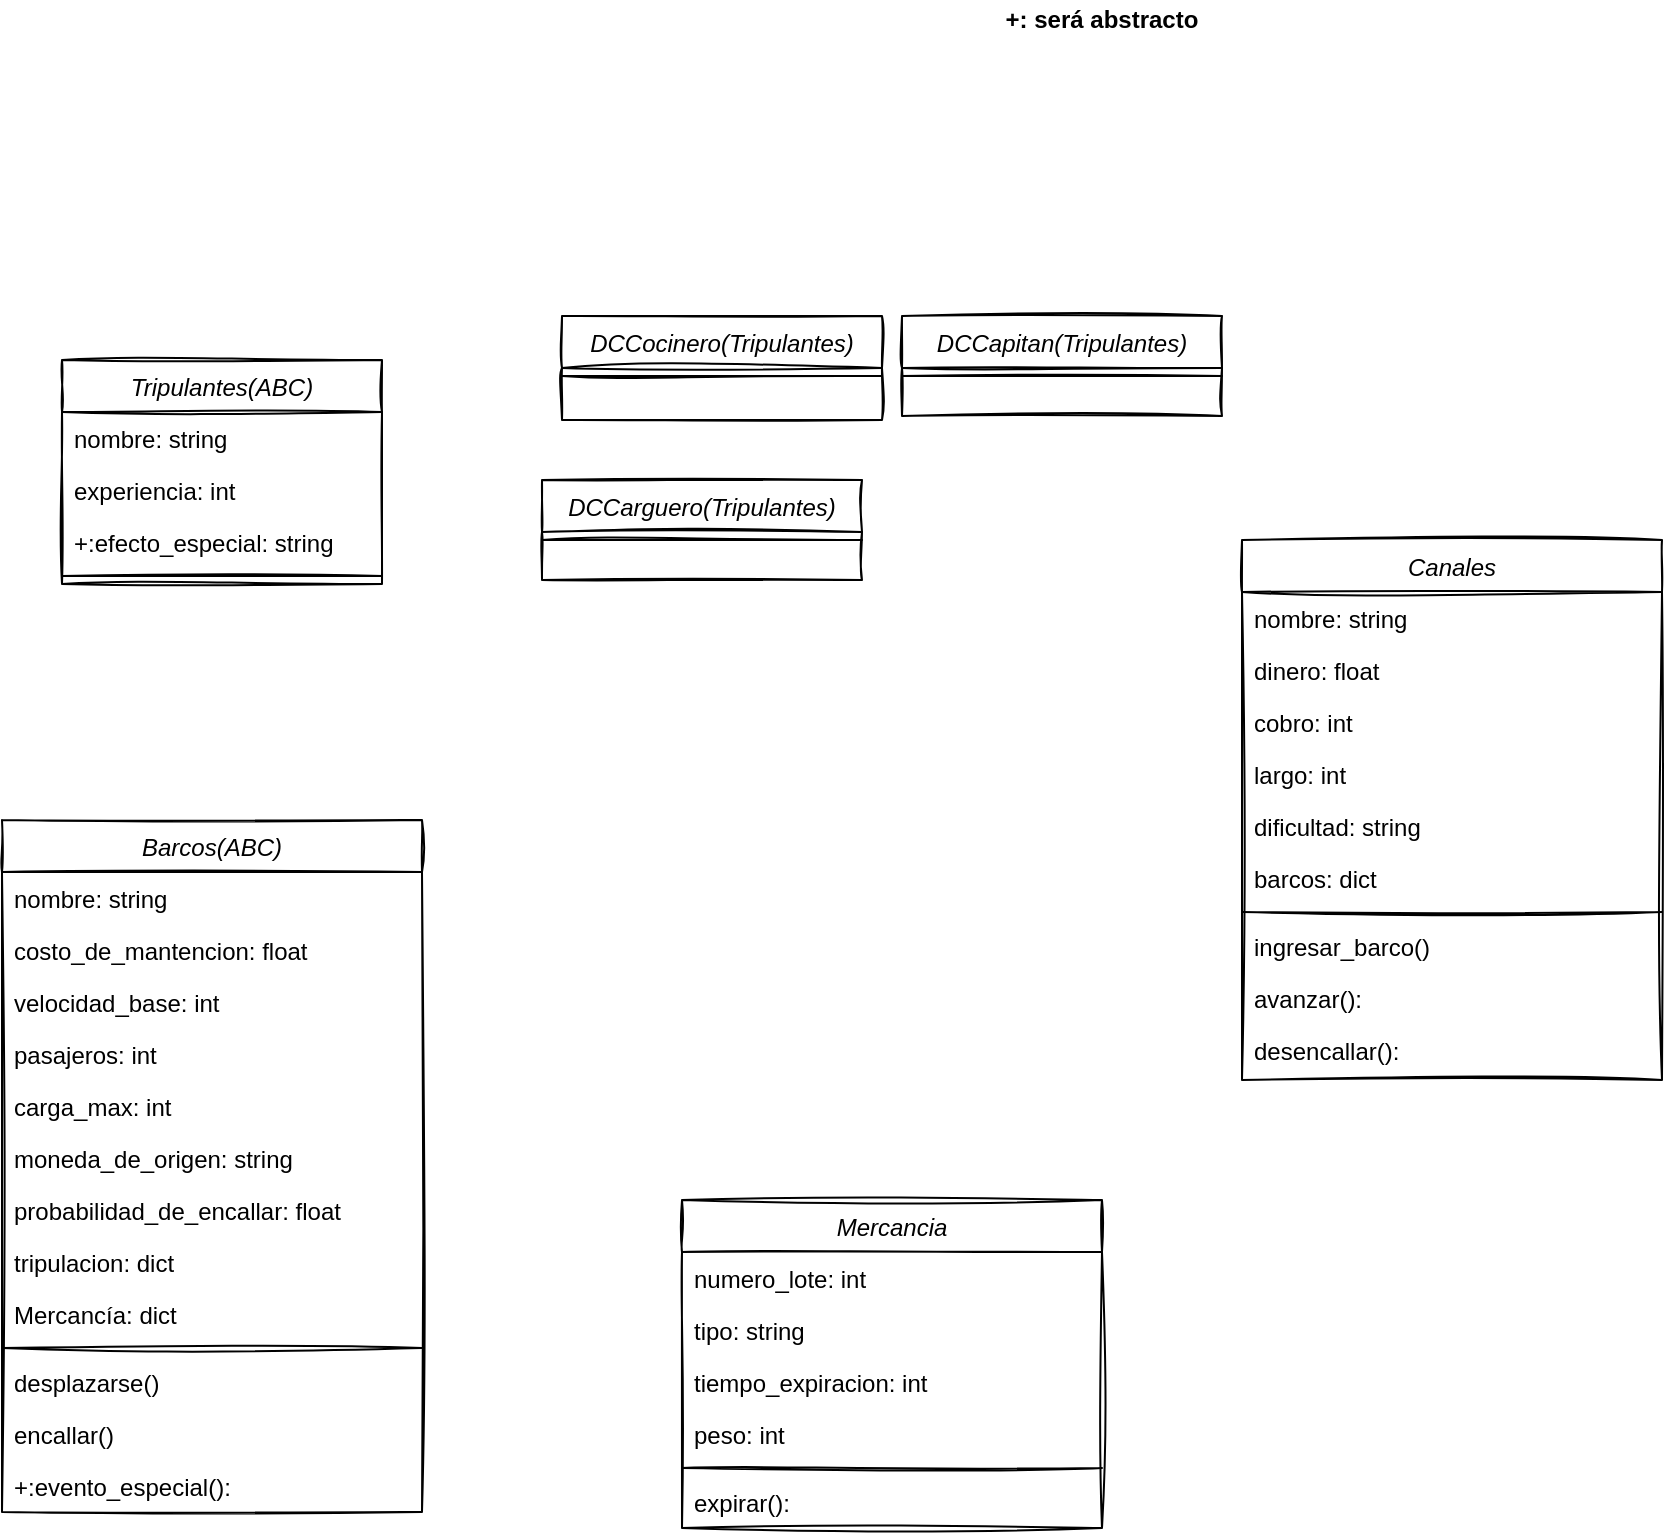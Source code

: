 <mxfile version="14.5.7" type="github">
  <diagram id="C5RBs43oDa-KdzZeNtuy" name="Page-1">
    <mxGraphModel dx="1468" dy="836" grid="1" gridSize="10" guides="1" tooltips="1" connect="1" arrows="1" fold="1" page="1" pageScale="1" pageWidth="827" pageHeight="1169" math="0" shadow="0">
      <root>
        <mxCell id="WIyWlLk6GJQsqaUBKTNV-0" />
        <mxCell id="WIyWlLk6GJQsqaUBKTNV-1" parent="WIyWlLk6GJQsqaUBKTNV-0" />
        <mxCell id="zkfFHV4jXpPFQw0GAbJ--0" value="Barcos(ABC)" style="swimlane;fontStyle=2;align=center;verticalAlign=top;childLayout=stackLayout;horizontal=1;startSize=26;horizontalStack=0;resizeParent=1;resizeLast=0;collapsible=1;marginBottom=0;rounded=0;shadow=0;strokeWidth=1;sketch=1;" parent="WIyWlLk6GJQsqaUBKTNV-1" vertex="1">
          <mxGeometry x="50" y="440" width="210" height="346" as="geometry">
            <mxRectangle x="220" y="120" width="160" height="26" as="alternateBounds" />
          </mxGeometry>
        </mxCell>
        <mxCell id="zkfFHV4jXpPFQw0GAbJ--1" value="nombre: string" style="text;align=left;verticalAlign=top;spacingLeft=4;spacingRight=4;overflow=hidden;rotatable=0;points=[[0,0.5],[1,0.5]];portConstraint=eastwest;sketch=1;" parent="zkfFHV4jXpPFQw0GAbJ--0" vertex="1">
          <mxGeometry y="26" width="210" height="26" as="geometry" />
        </mxCell>
        <mxCell id="IKZnwQnQ5U1V80NzmOC9-25" value="costo_de_mantencion: float" style="text;align=left;verticalAlign=top;spacingLeft=4;spacingRight=4;overflow=hidden;rotatable=0;points=[[0,0.5],[1,0.5]];portConstraint=eastwest;rounded=0;shadow=0;html=0;sketch=1;" vertex="1" parent="zkfFHV4jXpPFQw0GAbJ--0">
          <mxGeometry y="52" width="210" height="26" as="geometry" />
        </mxCell>
        <mxCell id="zkfFHV4jXpPFQw0GAbJ--2" value="velocidad_base: int&#xa;" style="text;align=left;verticalAlign=top;spacingLeft=4;spacingRight=4;overflow=hidden;rotatable=0;points=[[0,0.5],[1,0.5]];portConstraint=eastwest;rounded=0;shadow=0;html=0;sketch=1;" parent="zkfFHV4jXpPFQw0GAbJ--0" vertex="1">
          <mxGeometry y="78" width="210" height="26" as="geometry" />
        </mxCell>
        <mxCell id="IKZnwQnQ5U1V80NzmOC9-27" value="pasajeros: int&#xa;" style="text;align=left;verticalAlign=top;spacingLeft=4;spacingRight=4;overflow=hidden;rotatable=0;points=[[0,0.5],[1,0.5]];portConstraint=eastwest;rounded=0;shadow=0;html=0;sketch=1;" vertex="1" parent="zkfFHV4jXpPFQw0GAbJ--0">
          <mxGeometry y="104" width="210" height="26" as="geometry" />
        </mxCell>
        <mxCell id="IKZnwQnQ5U1V80NzmOC9-24" value="carga_max: int" style="text;align=left;verticalAlign=top;spacingLeft=4;spacingRight=4;overflow=hidden;rotatable=0;points=[[0,0.5],[1,0.5]];portConstraint=eastwest;rounded=0;shadow=0;html=0;sketch=1;" vertex="1" parent="zkfFHV4jXpPFQw0GAbJ--0">
          <mxGeometry y="130" width="210" height="26" as="geometry" />
        </mxCell>
        <mxCell id="IKZnwQnQ5U1V80NzmOC9-28" value="moneda_de_origen: string" style="text;align=left;verticalAlign=top;spacingLeft=4;spacingRight=4;overflow=hidden;rotatable=0;points=[[0,0.5],[1,0.5]];portConstraint=eastwest;rounded=0;shadow=0;html=0;sketch=1;" vertex="1" parent="zkfFHV4jXpPFQw0GAbJ--0">
          <mxGeometry y="156" width="210" height="26" as="geometry" />
        </mxCell>
        <mxCell id="IKZnwQnQ5U1V80NzmOC9-30" value="probabilidad_de_encallar: float" style="text;align=left;verticalAlign=top;spacingLeft=4;spacingRight=4;overflow=hidden;rotatable=0;points=[[0,0.5],[1,0.5]];portConstraint=eastwest;rounded=0;shadow=0;html=0;sketch=1;" vertex="1" parent="zkfFHV4jXpPFQw0GAbJ--0">
          <mxGeometry y="182" width="210" height="26" as="geometry" />
        </mxCell>
        <mxCell id="IKZnwQnQ5U1V80NzmOC9-29" value="tripulacion: dict" style="text;align=left;verticalAlign=top;spacingLeft=4;spacingRight=4;overflow=hidden;rotatable=0;points=[[0,0.5],[1,0.5]];portConstraint=eastwest;rounded=0;shadow=0;html=0;sketch=1;" vertex="1" parent="zkfFHV4jXpPFQw0GAbJ--0">
          <mxGeometry y="208" width="210" height="26" as="geometry" />
        </mxCell>
        <mxCell id="IKZnwQnQ5U1V80NzmOC9-31" value="Mercancía: dict" style="text;align=left;verticalAlign=top;spacingLeft=4;spacingRight=4;overflow=hidden;rotatable=0;points=[[0,0.5],[1,0.5]];portConstraint=eastwest;rounded=0;shadow=0;html=0;sketch=1;" vertex="1" parent="zkfFHV4jXpPFQw0GAbJ--0">
          <mxGeometry y="234" width="210" height="26" as="geometry" />
        </mxCell>
        <mxCell id="zkfFHV4jXpPFQw0GAbJ--4" value="" style="line;html=1;strokeWidth=1;align=left;verticalAlign=middle;spacingTop=-1;spacingLeft=3;spacingRight=3;rotatable=0;labelPosition=right;points=[];portConstraint=eastwest;sketch=1;" parent="zkfFHV4jXpPFQw0GAbJ--0" vertex="1">
          <mxGeometry y="260" width="210" height="8" as="geometry" />
        </mxCell>
        <mxCell id="zkfFHV4jXpPFQw0GAbJ--5" value="desplazarse()" style="text;align=left;verticalAlign=top;spacingLeft=4;spacingRight=4;overflow=hidden;rotatable=0;points=[[0,0.5],[1,0.5]];portConstraint=eastwest;sketch=1;" parent="zkfFHV4jXpPFQw0GAbJ--0" vertex="1">
          <mxGeometry y="268" width="210" height="26" as="geometry" />
        </mxCell>
        <mxCell id="IKZnwQnQ5U1V80NzmOC9-32" value="encallar()" style="text;align=left;verticalAlign=top;spacingLeft=4;spacingRight=4;overflow=hidden;rotatable=0;points=[[0,0.5],[1,0.5]];portConstraint=eastwest;sketch=1;" vertex="1" parent="zkfFHV4jXpPFQw0GAbJ--0">
          <mxGeometry y="294" width="210" height="26" as="geometry" />
        </mxCell>
        <mxCell id="IKZnwQnQ5U1V80NzmOC9-34" value="+:evento_especial():" style="text;align=left;verticalAlign=top;spacingLeft=4;spacingRight=4;overflow=hidden;rotatable=0;points=[[0,0.5],[1,0.5]];portConstraint=eastwest;sketch=1;" vertex="1" parent="zkfFHV4jXpPFQw0GAbJ--0">
          <mxGeometry y="320" width="210" height="26" as="geometry" />
        </mxCell>
        <mxCell id="IKZnwQnQ5U1V80NzmOC9-1" value="Tripulantes(ABC)" style="swimlane;fontStyle=2;align=center;verticalAlign=top;childLayout=stackLayout;horizontal=1;startSize=26;horizontalStack=0;resizeParent=1;resizeLast=0;collapsible=1;marginBottom=0;rounded=0;shadow=0;strokeWidth=1;sketch=1;" vertex="1" parent="WIyWlLk6GJQsqaUBKTNV-1">
          <mxGeometry x="80" y="210" width="160" height="112" as="geometry">
            <mxRectangle x="220" y="120" width="160" height="26" as="alternateBounds" />
          </mxGeometry>
        </mxCell>
        <mxCell id="IKZnwQnQ5U1V80NzmOC9-2" value="nombre: string " style="text;align=left;verticalAlign=top;spacingLeft=4;spacingRight=4;overflow=hidden;rotatable=0;points=[[0,0.5],[1,0.5]];portConstraint=eastwest;sketch=1;" vertex="1" parent="IKZnwQnQ5U1V80NzmOC9-1">
          <mxGeometry y="26" width="160" height="26" as="geometry" />
        </mxCell>
        <mxCell id="IKZnwQnQ5U1V80NzmOC9-3" value="experiencia: int " style="text;align=left;verticalAlign=top;spacingLeft=4;spacingRight=4;overflow=hidden;rotatable=0;points=[[0,0.5],[1,0.5]];portConstraint=eastwest;rounded=0;shadow=0;html=0;sketch=1;" vertex="1" parent="IKZnwQnQ5U1V80NzmOC9-1">
          <mxGeometry y="52" width="160" height="26" as="geometry" />
        </mxCell>
        <mxCell id="IKZnwQnQ5U1V80NzmOC9-38" value="+:efecto_especial: string " style="text;align=left;verticalAlign=top;spacingLeft=4;spacingRight=4;overflow=hidden;rotatable=0;points=[[0,0.5],[1,0.5]];portConstraint=eastwest;rounded=0;shadow=0;html=0;sketch=1;" vertex="1" parent="IKZnwQnQ5U1V80NzmOC9-1">
          <mxGeometry y="78" width="160" height="26" as="geometry" />
        </mxCell>
        <mxCell id="IKZnwQnQ5U1V80NzmOC9-4" value="" style="line;html=1;strokeWidth=1;align=left;verticalAlign=middle;spacingTop=-1;spacingLeft=3;spacingRight=3;rotatable=0;labelPosition=right;points=[];portConstraint=eastwest;sketch=1;" vertex="1" parent="IKZnwQnQ5U1V80NzmOC9-1">
          <mxGeometry y="104" width="160" height="8" as="geometry" />
        </mxCell>
        <mxCell id="IKZnwQnQ5U1V80NzmOC9-35" value="&lt;b&gt;+: será abstracto&lt;/b&gt;" style="text;html=1;strokeColor=none;fillColor=none;align=center;verticalAlign=middle;whiteSpace=wrap;rounded=0;sketch=1;" vertex="1" parent="WIyWlLk6GJQsqaUBKTNV-1">
          <mxGeometry x="490" y="30" width="220" height="20" as="geometry" />
        </mxCell>
        <mxCell id="IKZnwQnQ5U1V80NzmOC9-39" value="Canales" style="swimlane;fontStyle=2;align=center;verticalAlign=top;childLayout=stackLayout;horizontal=1;startSize=26;horizontalStack=0;resizeParent=1;resizeLast=0;collapsible=1;marginBottom=0;rounded=0;shadow=0;strokeWidth=1;sketch=1;" vertex="1" parent="WIyWlLk6GJQsqaUBKTNV-1">
          <mxGeometry x="670" y="300" width="210" height="270" as="geometry">
            <mxRectangle x="220" y="120" width="160" height="26" as="alternateBounds" />
          </mxGeometry>
        </mxCell>
        <mxCell id="IKZnwQnQ5U1V80NzmOC9-40" value="nombre: string" style="text;align=left;verticalAlign=top;spacingLeft=4;spacingRight=4;overflow=hidden;rotatable=0;points=[[0,0.5],[1,0.5]];portConstraint=eastwest;sketch=1;" vertex="1" parent="IKZnwQnQ5U1V80NzmOC9-39">
          <mxGeometry y="26" width="210" height="26" as="geometry" />
        </mxCell>
        <mxCell id="IKZnwQnQ5U1V80NzmOC9-44" value="dinero: float" style="text;align=left;verticalAlign=top;spacingLeft=4;spacingRight=4;overflow=hidden;rotatable=0;points=[[0,0.5],[1,0.5]];portConstraint=eastwest;rounded=0;shadow=0;html=0;sketch=1;" vertex="1" parent="IKZnwQnQ5U1V80NzmOC9-39">
          <mxGeometry y="52" width="210" height="26" as="geometry" />
        </mxCell>
        <mxCell id="IKZnwQnQ5U1V80NzmOC9-45" value="cobro: int " style="text;align=left;verticalAlign=top;spacingLeft=4;spacingRight=4;overflow=hidden;rotatable=0;points=[[0,0.5],[1,0.5]];portConstraint=eastwest;rounded=0;shadow=0;html=0;sketch=1;" vertex="1" parent="IKZnwQnQ5U1V80NzmOC9-39">
          <mxGeometry y="78" width="210" height="26" as="geometry" />
        </mxCell>
        <mxCell id="IKZnwQnQ5U1V80NzmOC9-46" value="largo: int " style="text;align=left;verticalAlign=top;spacingLeft=4;spacingRight=4;overflow=hidden;rotatable=0;points=[[0,0.5],[1,0.5]];portConstraint=eastwest;rounded=0;shadow=0;html=0;sketch=1;" vertex="1" parent="IKZnwQnQ5U1V80NzmOC9-39">
          <mxGeometry y="104" width="210" height="26" as="geometry" />
        </mxCell>
        <mxCell id="IKZnwQnQ5U1V80NzmOC9-47" value="dificultad: string " style="text;align=left;verticalAlign=top;spacingLeft=4;spacingRight=4;overflow=hidden;rotatable=0;points=[[0,0.5],[1,0.5]];portConstraint=eastwest;rounded=0;shadow=0;html=0;sketch=1;" vertex="1" parent="IKZnwQnQ5U1V80NzmOC9-39">
          <mxGeometry y="130" width="210" height="26" as="geometry" />
        </mxCell>
        <mxCell id="IKZnwQnQ5U1V80NzmOC9-48" value="barcos: dict" style="text;align=left;verticalAlign=top;spacingLeft=4;spacingRight=4;overflow=hidden;rotatable=0;points=[[0,0.5],[1,0.5]];portConstraint=eastwest;rounded=0;shadow=0;html=0;sketch=1;" vertex="1" parent="IKZnwQnQ5U1V80NzmOC9-39">
          <mxGeometry y="156" width="210" height="26" as="geometry" />
        </mxCell>
        <mxCell id="IKZnwQnQ5U1V80NzmOC9-49" value="" style="line;html=1;strokeWidth=1;align=left;verticalAlign=middle;spacingTop=-1;spacingLeft=3;spacingRight=3;rotatable=0;labelPosition=right;points=[];portConstraint=eastwest;sketch=1;" vertex="1" parent="IKZnwQnQ5U1V80NzmOC9-39">
          <mxGeometry y="182" width="210" height="8" as="geometry" />
        </mxCell>
        <mxCell id="IKZnwQnQ5U1V80NzmOC9-50" value="ingresar_barco()" style="text;align=left;verticalAlign=top;spacingLeft=4;spacingRight=4;overflow=hidden;rotatable=0;points=[[0,0.5],[1,0.5]];portConstraint=eastwest;sketch=1;" vertex="1" parent="IKZnwQnQ5U1V80NzmOC9-39">
          <mxGeometry y="190" width="210" height="26" as="geometry" />
        </mxCell>
        <mxCell id="IKZnwQnQ5U1V80NzmOC9-51" value="avanzar():" style="text;align=left;verticalAlign=top;spacingLeft=4;spacingRight=4;overflow=hidden;rotatable=0;points=[[0,0.5],[1,0.5]];portConstraint=eastwest;sketch=1;" vertex="1" parent="IKZnwQnQ5U1V80NzmOC9-39">
          <mxGeometry y="216" width="210" height="26" as="geometry" />
        </mxCell>
        <mxCell id="IKZnwQnQ5U1V80NzmOC9-52" value="desencallar():" style="text;align=left;verticalAlign=top;spacingLeft=4;spacingRight=4;overflow=hidden;rotatable=0;points=[[0,0.5],[1,0.5]];portConstraint=eastwest;sketch=1;" vertex="1" parent="IKZnwQnQ5U1V80NzmOC9-39">
          <mxGeometry y="242" width="210" height="26" as="geometry" />
        </mxCell>
        <mxCell id="IKZnwQnQ5U1V80NzmOC9-53" value="Mercancia" style="swimlane;fontStyle=2;align=center;verticalAlign=top;childLayout=stackLayout;horizontal=1;startSize=26;horizontalStack=0;resizeParent=1;resizeLast=0;collapsible=1;marginBottom=0;rounded=0;shadow=0;strokeWidth=1;sketch=1;" vertex="1" parent="WIyWlLk6GJQsqaUBKTNV-1">
          <mxGeometry x="390" y="630" width="210" height="164" as="geometry">
            <mxRectangle x="220" y="120" width="160" height="26" as="alternateBounds" />
          </mxGeometry>
        </mxCell>
        <mxCell id="IKZnwQnQ5U1V80NzmOC9-54" value="numero_lote: int" style="text;align=left;verticalAlign=top;spacingLeft=4;spacingRight=4;overflow=hidden;rotatable=0;points=[[0,0.5],[1,0.5]];portConstraint=eastwest;sketch=1;" vertex="1" parent="IKZnwQnQ5U1V80NzmOC9-53">
          <mxGeometry y="26" width="210" height="26" as="geometry" />
        </mxCell>
        <mxCell id="IKZnwQnQ5U1V80NzmOC9-55" value="tipo: string" style="text;align=left;verticalAlign=top;spacingLeft=4;spacingRight=4;overflow=hidden;rotatable=0;points=[[0,0.5],[1,0.5]];portConstraint=eastwest;rounded=0;shadow=0;html=0;sketch=1;" vertex="1" parent="IKZnwQnQ5U1V80NzmOC9-53">
          <mxGeometry y="52" width="210" height="26" as="geometry" />
        </mxCell>
        <mxCell id="IKZnwQnQ5U1V80NzmOC9-56" value="tiempo_expiracion: int " style="text;align=left;verticalAlign=top;spacingLeft=4;spacingRight=4;overflow=hidden;rotatable=0;points=[[0,0.5],[1,0.5]];portConstraint=eastwest;rounded=0;shadow=0;html=0;sketch=1;" vertex="1" parent="IKZnwQnQ5U1V80NzmOC9-53">
          <mxGeometry y="78" width="210" height="26" as="geometry" />
        </mxCell>
        <mxCell id="IKZnwQnQ5U1V80NzmOC9-57" value="peso: int " style="text;align=left;verticalAlign=top;spacingLeft=4;spacingRight=4;overflow=hidden;rotatable=0;points=[[0,0.5],[1,0.5]];portConstraint=eastwest;rounded=0;shadow=0;html=0;sketch=1;" vertex="1" parent="IKZnwQnQ5U1V80NzmOC9-53">
          <mxGeometry y="104" width="210" height="26" as="geometry" />
        </mxCell>
        <mxCell id="IKZnwQnQ5U1V80NzmOC9-60" value="" style="line;html=1;strokeWidth=1;align=left;verticalAlign=middle;spacingTop=-1;spacingLeft=3;spacingRight=3;rotatable=0;labelPosition=right;points=[];portConstraint=eastwest;sketch=1;" vertex="1" parent="IKZnwQnQ5U1V80NzmOC9-53">
          <mxGeometry y="130" width="210" height="8" as="geometry" />
        </mxCell>
        <mxCell id="IKZnwQnQ5U1V80NzmOC9-61" value="expirar():" style="text;align=left;verticalAlign=top;spacingLeft=4;spacingRight=4;overflow=hidden;rotatable=0;points=[[0,0.5],[1,0.5]];portConstraint=eastwest;sketch=1;" vertex="1" parent="IKZnwQnQ5U1V80NzmOC9-53">
          <mxGeometry y="138" width="210" height="26" as="geometry" />
        </mxCell>
        <mxCell id="IKZnwQnQ5U1V80NzmOC9-64" value="DCCocinero(Tripulantes)" style="swimlane;fontStyle=2;align=center;verticalAlign=top;childLayout=stackLayout;horizontal=1;startSize=26;horizontalStack=0;resizeParent=1;resizeLast=0;collapsible=1;marginBottom=0;rounded=0;shadow=0;strokeWidth=1;sketch=1;" vertex="1" parent="WIyWlLk6GJQsqaUBKTNV-1">
          <mxGeometry x="330" y="188" width="160" height="52" as="geometry">
            <mxRectangle x="220" y="120" width="160" height="26" as="alternateBounds" />
          </mxGeometry>
        </mxCell>
        <mxCell id="IKZnwQnQ5U1V80NzmOC9-68" value="" style="line;html=1;strokeWidth=1;align=left;verticalAlign=middle;spacingTop=-1;spacingLeft=3;spacingRight=3;rotatable=0;labelPosition=right;points=[];portConstraint=eastwest;sketch=1;" vertex="1" parent="IKZnwQnQ5U1V80NzmOC9-64">
          <mxGeometry y="26" width="160" height="8" as="geometry" />
        </mxCell>
        <mxCell id="IKZnwQnQ5U1V80NzmOC9-69" value="DCCarguero(Tripulantes)" style="swimlane;fontStyle=2;align=center;verticalAlign=top;childLayout=stackLayout;horizontal=1;startSize=26;horizontalStack=0;resizeParent=1;resizeLast=0;collapsible=1;marginBottom=0;rounded=0;shadow=0;strokeWidth=1;sketch=1;" vertex="1" parent="WIyWlLk6GJQsqaUBKTNV-1">
          <mxGeometry x="320" y="270" width="160" height="50" as="geometry">
            <mxRectangle x="220" y="120" width="160" height="26" as="alternateBounds" />
          </mxGeometry>
        </mxCell>
        <mxCell id="IKZnwQnQ5U1V80NzmOC9-73" value="" style="line;html=1;strokeWidth=1;align=left;verticalAlign=middle;spacingTop=-1;spacingLeft=3;spacingRight=3;rotatable=0;labelPosition=right;points=[];portConstraint=eastwest;sketch=1;" vertex="1" parent="IKZnwQnQ5U1V80NzmOC9-69">
          <mxGeometry y="26" width="160" height="8" as="geometry" />
        </mxCell>
        <mxCell id="IKZnwQnQ5U1V80NzmOC9-74" value="DCCapitan(Tripulantes)" style="swimlane;fontStyle=2;align=center;verticalAlign=top;childLayout=stackLayout;horizontal=1;startSize=26;horizontalStack=0;resizeParent=1;resizeLast=0;collapsible=1;marginBottom=0;rounded=0;shadow=0;strokeWidth=1;sketch=1;" vertex="1" parent="WIyWlLk6GJQsqaUBKTNV-1">
          <mxGeometry x="500" y="188" width="160" height="50" as="geometry">
            <mxRectangle x="220" y="120" width="160" height="26" as="alternateBounds" />
          </mxGeometry>
        </mxCell>
        <mxCell id="IKZnwQnQ5U1V80NzmOC9-78" value="" style="line;html=1;strokeWidth=1;align=left;verticalAlign=middle;spacingTop=-1;spacingLeft=3;spacingRight=3;rotatable=0;labelPosition=right;points=[];portConstraint=eastwest;sketch=1;" vertex="1" parent="IKZnwQnQ5U1V80NzmOC9-74">
          <mxGeometry y="26" width="160" height="8" as="geometry" />
        </mxCell>
      </root>
    </mxGraphModel>
  </diagram>
</mxfile>
